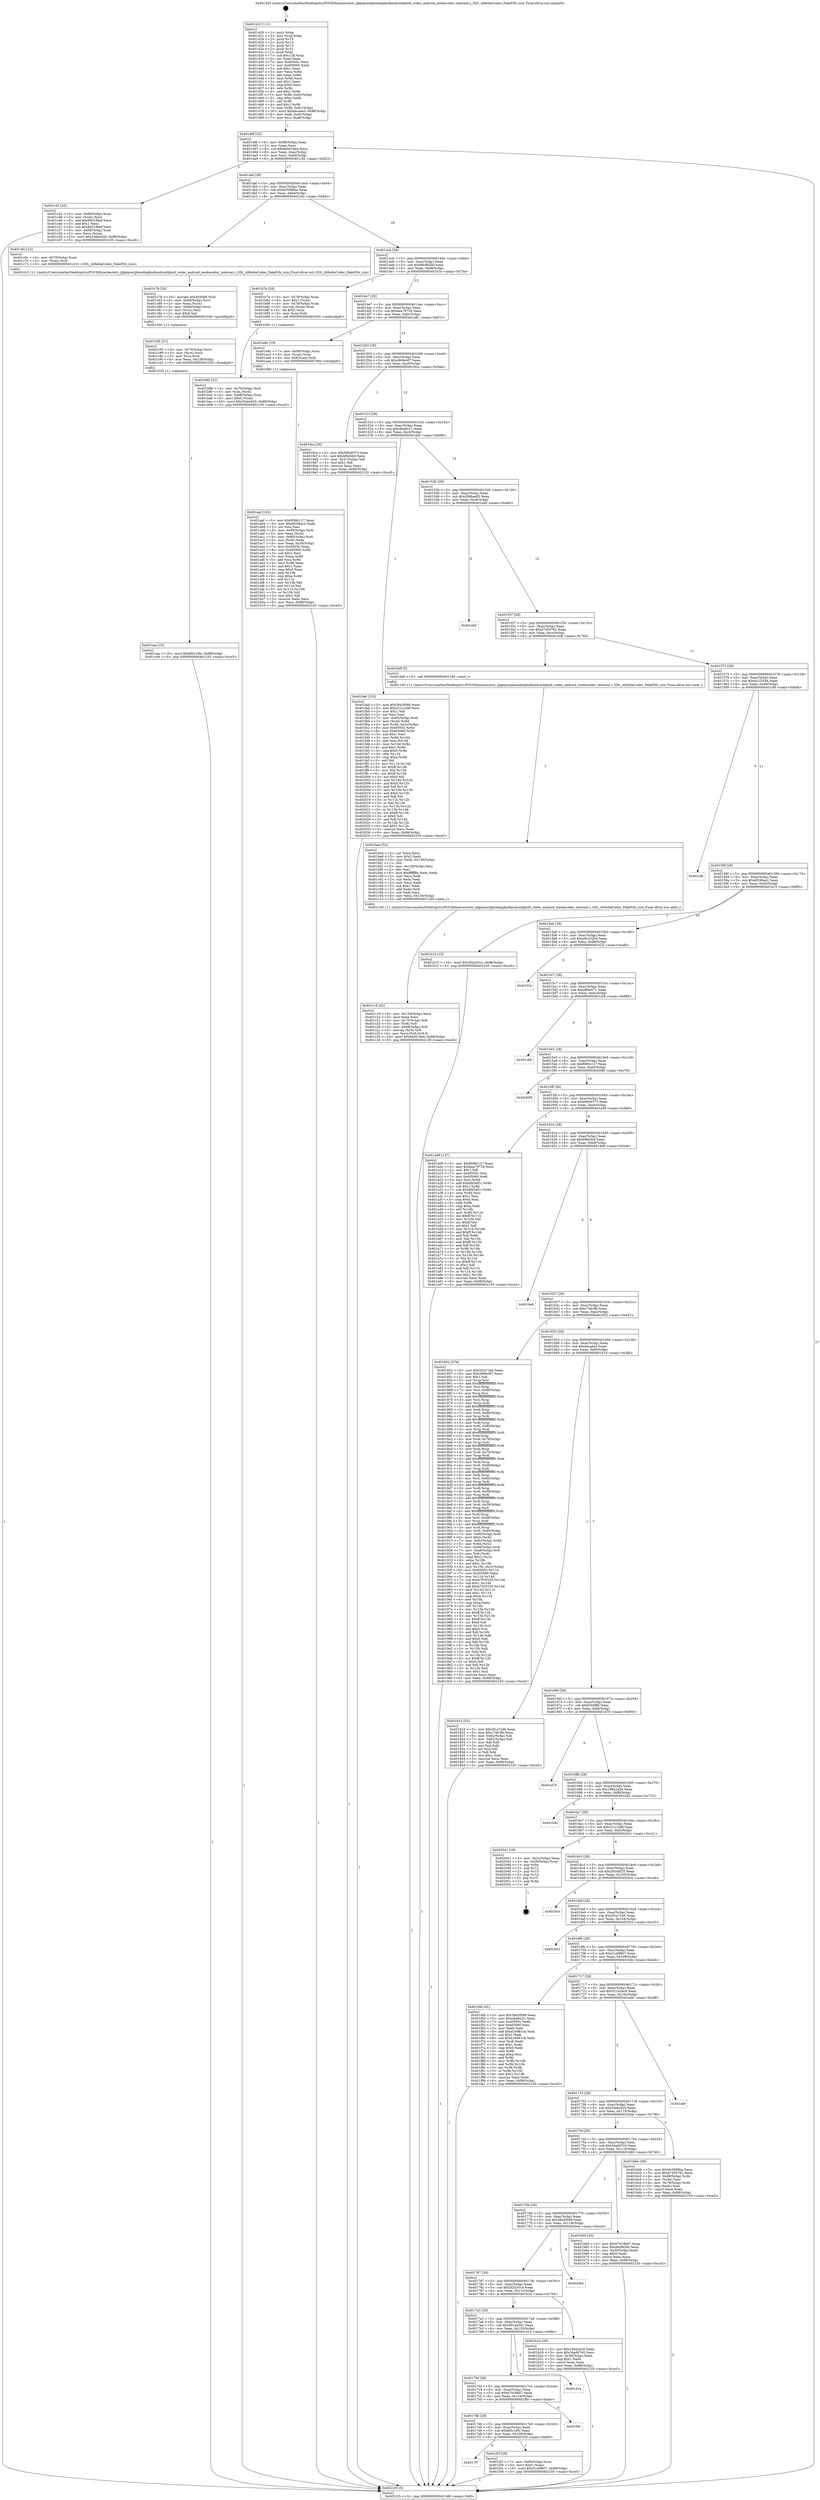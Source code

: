 digraph "0x401420" {
  label = "0x401420 (/mnt/c/Users/mathe/Desktop/tcc/POCII/binaries/extr_ijkplayerijkmediaijksdlandroidijksdl_codec_android_mediacodec_internal.c_SDL_AMediaCodec_FakeFifo_size_Final-ollvm.out::main(0))"
  labelloc = "t"
  node[shape=record]

  Entry [label="",width=0.3,height=0.3,shape=circle,fillcolor=black,style=filled]
  "0x40148f" [label="{
     0x40148f [32]\l
     | [instrs]\l
     &nbsp;&nbsp;0x40148f \<+6\>: mov -0x98(%rbp),%eax\l
     &nbsp;&nbsp;0x401495 \<+2\>: mov %eax,%ecx\l
     &nbsp;&nbsp;0x401497 \<+6\>: sub $0x9a9516e4,%ecx\l
     &nbsp;&nbsp;0x40149d \<+6\>: mov %eax,-0xac(%rbp)\l
     &nbsp;&nbsp;0x4014a3 \<+6\>: mov %ecx,-0xb0(%rbp)\l
     &nbsp;&nbsp;0x4014a9 \<+6\>: je 0000000000401c42 \<main+0x822\>\l
  }"]
  "0x401c42" [label="{
     0x401c42 [42]\l
     | [instrs]\l
     &nbsp;&nbsp;0x401c42 \<+4\>: mov -0x68(%rbp),%rax\l
     &nbsp;&nbsp;0x401c46 \<+2\>: mov (%rax),%ecx\l
     &nbsp;&nbsp;0x401c48 \<+6\>: add $0x8d3186ef,%ecx\l
     &nbsp;&nbsp;0x401c4e \<+3\>: add $0x1,%ecx\l
     &nbsp;&nbsp;0x401c51 \<+6\>: sub $0x8d3186ef,%ecx\l
     &nbsp;&nbsp;0x401c57 \<+4\>: mov -0x68(%rbp),%rax\l
     &nbsp;&nbsp;0x401c5b \<+2\>: mov %ecx,(%rax)\l
     &nbsp;&nbsp;0x401c5d \<+10\>: movl $0x33ebc620,-0x98(%rbp)\l
     &nbsp;&nbsp;0x401c67 \<+5\>: jmp 0000000000402105 \<main+0xce5\>\l
  }"]
  "0x4014af" [label="{
     0x4014af [28]\l
     | [instrs]\l
     &nbsp;&nbsp;0x4014af \<+5\>: jmp 00000000004014b4 \<main+0x94\>\l
     &nbsp;&nbsp;0x4014b4 \<+6\>: mov -0xac(%rbp),%eax\l
     &nbsp;&nbsp;0x4014ba \<+5\>: sub $0x9c5088ba,%eax\l
     &nbsp;&nbsp;0x4014bf \<+6\>: mov %eax,-0xb4(%rbp)\l
     &nbsp;&nbsp;0x4014c5 \<+6\>: je 0000000000401c6c \<main+0x84c\>\l
  }"]
  Exit [label="",width=0.3,height=0.3,shape=circle,fillcolor=black,style=filled,peripheries=2]
  "0x401c6c" [label="{
     0x401c6c [12]\l
     | [instrs]\l
     &nbsp;&nbsp;0x401c6c \<+4\>: mov -0x70(%rbp),%rax\l
     &nbsp;&nbsp;0x401c70 \<+3\>: mov (%rax),%rdi\l
     &nbsp;&nbsp;0x401c73 \<+5\>: call 0000000000401410 \<SDL_AMediaCodec_FakeFifo_size\>\l
     | [calls]\l
     &nbsp;&nbsp;0x401410 \{1\} (/mnt/c/Users/mathe/Desktop/tcc/POCII/binaries/extr_ijkplayerijkmediaijksdlandroidijksdl_codec_android_mediacodec_internal.c_SDL_AMediaCodec_FakeFifo_size_Final-ollvm.out::SDL_AMediaCodec_FakeFifo_size)\l
  }"]
  "0x4014cb" [label="{
     0x4014cb [28]\l
     | [instrs]\l
     &nbsp;&nbsp;0x4014cb \<+5\>: jmp 00000000004014d0 \<main+0xb0\>\l
     &nbsp;&nbsp;0x4014d0 \<+6\>: mov -0xac(%rbp),%eax\l
     &nbsp;&nbsp;0x4014d6 \<+5\>: sub $0x9dcf82b0,%eax\l
     &nbsp;&nbsp;0x4014db \<+6\>: mov %eax,-0xb8(%rbp)\l
     &nbsp;&nbsp;0x4014e1 \<+6\>: je 0000000000401b7e \<main+0x75e\>\l
  }"]
  "0x4017f7" [label="{
     0x4017f7\l
  }", style=dashed]
  "0x401b7e" [label="{
     0x401b7e [29]\l
     | [instrs]\l
     &nbsp;&nbsp;0x401b7e \<+4\>: mov -0x78(%rbp),%rax\l
     &nbsp;&nbsp;0x401b82 \<+6\>: movl $0x1,(%rax)\l
     &nbsp;&nbsp;0x401b88 \<+4\>: mov -0x78(%rbp),%rax\l
     &nbsp;&nbsp;0x401b8c \<+3\>: movslq (%rax),%rax\l
     &nbsp;&nbsp;0x401b8f \<+4\>: shl $0x2,%rax\l
     &nbsp;&nbsp;0x401b93 \<+3\>: mov %rax,%rdi\l
     &nbsp;&nbsp;0x401b96 \<+5\>: call 0000000000401050 \<malloc@plt\>\l
     | [calls]\l
     &nbsp;&nbsp;0x401050 \{1\} (unknown)\l
  }"]
  "0x4014e7" [label="{
     0x4014e7 [28]\l
     | [instrs]\l
     &nbsp;&nbsp;0x4014e7 \<+5\>: jmp 00000000004014ec \<main+0xcc\>\l
     &nbsp;&nbsp;0x4014ec \<+6\>: mov -0xac(%rbp),%eax\l
     &nbsp;&nbsp;0x4014f2 \<+5\>: sub $0xbea79734,%eax\l
     &nbsp;&nbsp;0x4014f7 \<+6\>: mov %eax,-0xbc(%rbp)\l
     &nbsp;&nbsp;0x4014fd \<+6\>: je 0000000000401a9c \<main+0x67c\>\l
  }"]
  "0x401f2f" [label="{
     0x401f2f [28]\l
     | [instrs]\l
     &nbsp;&nbsp;0x401f2f \<+7\>: mov -0x90(%rbp),%rax\l
     &nbsp;&nbsp;0x401f36 \<+6\>: movl $0x0,(%rax)\l
     &nbsp;&nbsp;0x401f3c \<+10\>: movl $0x31a0f607,-0x98(%rbp)\l
     &nbsp;&nbsp;0x401f46 \<+5\>: jmp 0000000000402105 \<main+0xce5\>\l
  }"]
  "0x401a9c" [label="{
     0x401a9c [19]\l
     | [instrs]\l
     &nbsp;&nbsp;0x401a9c \<+7\>: mov -0x88(%rbp),%rax\l
     &nbsp;&nbsp;0x401aa3 \<+3\>: mov (%rax),%rax\l
     &nbsp;&nbsp;0x401aa6 \<+4\>: mov 0x8(%rax),%rdi\l
     &nbsp;&nbsp;0x401aaa \<+5\>: call 0000000000401060 \<atoi@plt\>\l
     | [calls]\l
     &nbsp;&nbsp;0x401060 \{1\} (unknown)\l
  }"]
  "0x401503" [label="{
     0x401503 [28]\l
     | [instrs]\l
     &nbsp;&nbsp;0x401503 \<+5\>: jmp 0000000000401508 \<main+0xe8\>\l
     &nbsp;&nbsp;0x401508 \<+6\>: mov -0xac(%rbp),%eax\l
     &nbsp;&nbsp;0x40150e \<+5\>: sub $0xc806e4f7,%eax\l
     &nbsp;&nbsp;0x401513 \<+6\>: mov %eax,-0xc0(%rbp)\l
     &nbsp;&nbsp;0x401519 \<+6\>: je 00000000004019ca \<main+0x5aa\>\l
  }"]
  "0x4017db" [label="{
     0x4017db [28]\l
     | [instrs]\l
     &nbsp;&nbsp;0x4017db \<+5\>: jmp 00000000004017e0 \<main+0x3c0\>\l
     &nbsp;&nbsp;0x4017e0 \<+6\>: mov -0xac(%rbp),%eax\l
     &nbsp;&nbsp;0x4017e6 \<+5\>: sub $0x6f3c1f6c,%eax\l
     &nbsp;&nbsp;0x4017eb \<+6\>: mov %eax,-0x128(%rbp)\l
     &nbsp;&nbsp;0x4017f1 \<+6\>: je 0000000000401f2f \<main+0xb0f\>\l
  }"]
  "0x4019ca" [label="{
     0x4019ca [30]\l
     | [instrs]\l
     &nbsp;&nbsp;0x4019ca \<+5\>: mov $0xf46b9373,%eax\l
     &nbsp;&nbsp;0x4019cf \<+5\>: mov $0x6f6d3b9,%ecx\l
     &nbsp;&nbsp;0x4019d4 \<+3\>: mov -0x31(%rbp),%dl\l
     &nbsp;&nbsp;0x4019d7 \<+3\>: test $0x1,%dl\l
     &nbsp;&nbsp;0x4019da \<+3\>: cmovne %ecx,%eax\l
     &nbsp;&nbsp;0x4019dd \<+6\>: mov %eax,-0x98(%rbp)\l
     &nbsp;&nbsp;0x4019e3 \<+5\>: jmp 0000000000402105 \<main+0xce5\>\l
  }"]
  "0x40151f" [label="{
     0x40151f [28]\l
     | [instrs]\l
     &nbsp;&nbsp;0x40151f \<+5\>: jmp 0000000000401524 \<main+0x104\>\l
     &nbsp;&nbsp;0x401524 \<+6\>: mov -0xac(%rbp),%eax\l
     &nbsp;&nbsp;0x40152a \<+5\>: sub $0xc8abfc21,%eax\l
     &nbsp;&nbsp;0x40152f \<+6\>: mov %eax,-0xc4(%rbp)\l
     &nbsp;&nbsp;0x401535 \<+6\>: je 0000000000401fa6 \<main+0xb86\>\l
  }"]
  "0x401f0c" [label="{
     0x401f0c\l
  }", style=dashed]
  "0x401fa6" [label="{
     0x401fa6 [155]\l
     | [instrs]\l
     &nbsp;&nbsp;0x401fa6 \<+5\>: mov $0x38a30f48,%eax\l
     &nbsp;&nbsp;0x401fab \<+5\>: mov $0x221c1b8f,%ecx\l
     &nbsp;&nbsp;0x401fb0 \<+2\>: mov $0x1,%dl\l
     &nbsp;&nbsp;0x401fb2 \<+2\>: xor %esi,%esi\l
     &nbsp;&nbsp;0x401fb4 \<+7\>: mov -0x90(%rbp),%rdi\l
     &nbsp;&nbsp;0x401fbb \<+3\>: mov (%rdi),%r8d\l
     &nbsp;&nbsp;0x401fbe \<+4\>: mov %r8d,-0x2c(%rbp)\l
     &nbsp;&nbsp;0x401fc2 \<+8\>: mov 0x40505c,%r8d\l
     &nbsp;&nbsp;0x401fca \<+8\>: mov 0x405060,%r9d\l
     &nbsp;&nbsp;0x401fd2 \<+3\>: sub $0x1,%esi\l
     &nbsp;&nbsp;0x401fd5 \<+3\>: mov %r8d,%r10d\l
     &nbsp;&nbsp;0x401fd8 \<+3\>: add %esi,%r10d\l
     &nbsp;&nbsp;0x401fdb \<+4\>: imul %r10d,%r8d\l
     &nbsp;&nbsp;0x401fdf \<+4\>: and $0x1,%r8d\l
     &nbsp;&nbsp;0x401fe3 \<+4\>: cmp $0x0,%r8d\l
     &nbsp;&nbsp;0x401fe7 \<+4\>: sete %r11b\l
     &nbsp;&nbsp;0x401feb \<+4\>: cmp $0xa,%r9d\l
     &nbsp;&nbsp;0x401fef \<+3\>: setl %bl\l
     &nbsp;&nbsp;0x401ff2 \<+3\>: mov %r11b,%r14b\l
     &nbsp;&nbsp;0x401ff5 \<+4\>: xor $0xff,%r14b\l
     &nbsp;&nbsp;0x401ff9 \<+3\>: mov %bl,%r15b\l
     &nbsp;&nbsp;0x401ffc \<+4\>: xor $0xff,%r15b\l
     &nbsp;&nbsp;0x402000 \<+3\>: xor $0x0,%dl\l
     &nbsp;&nbsp;0x402003 \<+3\>: mov %r14b,%r12b\l
     &nbsp;&nbsp;0x402006 \<+4\>: and $0x0,%r12b\l
     &nbsp;&nbsp;0x40200a \<+3\>: and %dl,%r11b\l
     &nbsp;&nbsp;0x40200d \<+3\>: mov %r15b,%r13b\l
     &nbsp;&nbsp;0x402010 \<+4\>: and $0x0,%r13b\l
     &nbsp;&nbsp;0x402014 \<+2\>: and %dl,%bl\l
     &nbsp;&nbsp;0x402016 \<+3\>: or %r11b,%r12b\l
     &nbsp;&nbsp;0x402019 \<+3\>: or %bl,%r13b\l
     &nbsp;&nbsp;0x40201c \<+3\>: xor %r13b,%r12b\l
     &nbsp;&nbsp;0x40201f \<+3\>: or %r15b,%r14b\l
     &nbsp;&nbsp;0x402022 \<+4\>: xor $0xff,%r14b\l
     &nbsp;&nbsp;0x402026 \<+3\>: or $0x0,%dl\l
     &nbsp;&nbsp;0x402029 \<+3\>: and %dl,%r14b\l
     &nbsp;&nbsp;0x40202c \<+3\>: or %r14b,%r12b\l
     &nbsp;&nbsp;0x40202f \<+4\>: test $0x1,%r12b\l
     &nbsp;&nbsp;0x402033 \<+3\>: cmovne %ecx,%eax\l
     &nbsp;&nbsp;0x402036 \<+6\>: mov %eax,-0x98(%rbp)\l
     &nbsp;&nbsp;0x40203c \<+5\>: jmp 0000000000402105 \<main+0xce5\>\l
  }"]
  "0x40153b" [label="{
     0x40153b [28]\l
     | [instrs]\l
     &nbsp;&nbsp;0x40153b \<+5\>: jmp 0000000000401540 \<main+0x120\>\l
     &nbsp;&nbsp;0x401540 \<+6\>: mov -0xac(%rbp),%eax\l
     &nbsp;&nbsp;0x401546 \<+5\>: sub $0xd566ae05,%eax\l
     &nbsp;&nbsp;0x40154b \<+6\>: mov %eax,-0xc8(%rbp)\l
     &nbsp;&nbsp;0x401551 \<+6\>: je 0000000000401eb0 \<main+0xa90\>\l
  }"]
  "0x4017bf" [label="{
     0x4017bf [28]\l
     | [instrs]\l
     &nbsp;&nbsp;0x4017bf \<+5\>: jmp 00000000004017c4 \<main+0x3a4\>\l
     &nbsp;&nbsp;0x4017c4 \<+6\>: mov -0xac(%rbp),%eax\l
     &nbsp;&nbsp;0x4017ca \<+5\>: sub $0x67919b07,%eax\l
     &nbsp;&nbsp;0x4017cf \<+6\>: mov %eax,-0x124(%rbp)\l
     &nbsp;&nbsp;0x4017d5 \<+6\>: je 0000000000401f0c \<main+0xaec\>\l
  }"]
  "0x401eb0" [label="{
     0x401eb0\l
  }", style=dashed]
  "0x401557" [label="{
     0x401557 [28]\l
     | [instrs]\l
     &nbsp;&nbsp;0x401557 \<+5\>: jmp 000000000040155c \<main+0x13c\>\l
     &nbsp;&nbsp;0x40155c \<+6\>: mov -0xac(%rbp),%eax\l
     &nbsp;&nbsp;0x401562 \<+5\>: sub $0xd7450782,%eax\l
     &nbsp;&nbsp;0x401567 \<+6\>: mov %eax,-0xcc(%rbp)\l
     &nbsp;&nbsp;0x40156d \<+6\>: je 0000000000401bdf \<main+0x7bf\>\l
  }"]
  "0x401d1a" [label="{
     0x401d1a\l
  }", style=dashed]
  "0x401bdf" [label="{
     0x401bdf [5]\l
     | [instrs]\l
     &nbsp;&nbsp;0x401bdf \<+5\>: call 0000000000401160 \<next_i\>\l
     | [calls]\l
     &nbsp;&nbsp;0x401160 \{1\} (/mnt/c/Users/mathe/Desktop/tcc/POCII/binaries/extr_ijkplayerijkmediaijksdlandroidijksdl_codec_android_mediacodec_internal.c_SDL_AMediaCodec_FakeFifo_size_Final-ollvm.out::next_i)\l
  }"]
  "0x401573" [label="{
     0x401573 [28]\l
     | [instrs]\l
     &nbsp;&nbsp;0x401573 \<+5\>: jmp 0000000000401578 \<main+0x158\>\l
     &nbsp;&nbsp;0x401578 \<+6\>: mov -0xac(%rbp),%eax\l
     &nbsp;&nbsp;0x40157e \<+5\>: sub $0xdc1f3244,%eax\l
     &nbsp;&nbsp;0x401583 \<+6\>: mov %eax,-0xd0(%rbp)\l
     &nbsp;&nbsp;0x401589 \<+6\>: je 0000000000401cf6 \<main+0x8d6\>\l
  }"]
  "0x401caa" [label="{
     0x401caa [15]\l
     | [instrs]\l
     &nbsp;&nbsp;0x401caa \<+10\>: movl $0x6f3c1f6c,-0x98(%rbp)\l
     &nbsp;&nbsp;0x401cb4 \<+5\>: jmp 0000000000402105 \<main+0xce5\>\l
  }"]
  "0x401cf6" [label="{
     0x401cf6\l
  }", style=dashed]
  "0x40158f" [label="{
     0x40158f [28]\l
     | [instrs]\l
     &nbsp;&nbsp;0x40158f \<+5\>: jmp 0000000000401594 \<main+0x174\>\l
     &nbsp;&nbsp;0x401594 \<+6\>: mov -0xac(%rbp),%eax\l
     &nbsp;&nbsp;0x40159a \<+5\>: sub $0xdf168ac2,%eax\l
     &nbsp;&nbsp;0x40159f \<+6\>: mov %eax,-0xd4(%rbp)\l
     &nbsp;&nbsp;0x4015a5 \<+6\>: je 0000000000401b15 \<main+0x6f5\>\l
  }"]
  "0x401c95" [label="{
     0x401c95 [21]\l
     | [instrs]\l
     &nbsp;&nbsp;0x401c95 \<+4\>: mov -0x70(%rbp),%rcx\l
     &nbsp;&nbsp;0x401c99 \<+3\>: mov (%rcx),%rcx\l
     &nbsp;&nbsp;0x401c9c \<+3\>: mov %rcx,%rdi\l
     &nbsp;&nbsp;0x401c9f \<+6\>: mov %eax,-0x138(%rbp)\l
     &nbsp;&nbsp;0x401ca5 \<+5\>: call 0000000000401030 \<free@plt\>\l
     | [calls]\l
     &nbsp;&nbsp;0x401030 \{1\} (unknown)\l
  }"]
  "0x401b15" [label="{
     0x401b15 [15]\l
     | [instrs]\l
     &nbsp;&nbsp;0x401b15 \<+10\>: movl $0x3f2b201e,-0x98(%rbp)\l
     &nbsp;&nbsp;0x401b1f \<+5\>: jmp 0000000000402105 \<main+0xce5\>\l
  }"]
  "0x4015ab" [label="{
     0x4015ab [28]\l
     | [instrs]\l
     &nbsp;&nbsp;0x4015ab \<+5\>: jmp 00000000004015b0 \<main+0x190\>\l
     &nbsp;&nbsp;0x4015b0 \<+6\>: mov -0xac(%rbp),%eax\l
     &nbsp;&nbsp;0x4015b6 \<+5\>: sub $0xe9c322b4,%eax\l
     &nbsp;&nbsp;0x4015bb \<+6\>: mov %eax,-0xd8(%rbp)\l
     &nbsp;&nbsp;0x4015c1 \<+6\>: je 0000000000401f1b \<main+0xafb\>\l
  }"]
  "0x401c78" [label="{
     0x401c78 [29]\l
     | [instrs]\l
     &nbsp;&nbsp;0x401c78 \<+10\>: movabs $0x4030d6,%rdi\l
     &nbsp;&nbsp;0x401c82 \<+4\>: mov -0x60(%rbp),%rcx\l
     &nbsp;&nbsp;0x401c86 \<+2\>: mov %eax,(%rcx)\l
     &nbsp;&nbsp;0x401c88 \<+4\>: mov -0x60(%rbp),%rcx\l
     &nbsp;&nbsp;0x401c8c \<+2\>: mov (%rcx),%esi\l
     &nbsp;&nbsp;0x401c8e \<+2\>: mov $0x0,%al\l
     &nbsp;&nbsp;0x401c90 \<+5\>: call 0000000000401040 \<printf@plt\>\l
     | [calls]\l
     &nbsp;&nbsp;0x401040 \{1\} (unknown)\l
  }"]
  "0x401f1b" [label="{
     0x401f1b\l
  }", style=dashed]
  "0x4015c7" [label="{
     0x4015c7 [28]\l
     | [instrs]\l
     &nbsp;&nbsp;0x4015c7 \<+5\>: jmp 00000000004015cc \<main+0x1ac\>\l
     &nbsp;&nbsp;0x4015cc \<+6\>: mov -0xac(%rbp),%eax\l
     &nbsp;&nbsp;0x4015d2 \<+5\>: sub $0xefbfe471,%eax\l
     &nbsp;&nbsp;0x4015d7 \<+6\>: mov %eax,-0xdc(%rbp)\l
     &nbsp;&nbsp;0x4015dd \<+6\>: je 0000000000401cb9 \<main+0x899\>\l
  }"]
  "0x401c18" [label="{
     0x401c18 [42]\l
     | [instrs]\l
     &nbsp;&nbsp;0x401c18 \<+6\>: mov -0x134(%rbp),%ecx\l
     &nbsp;&nbsp;0x401c1e \<+3\>: imul %eax,%ecx\l
     &nbsp;&nbsp;0x401c21 \<+4\>: mov -0x70(%rbp),%r8\l
     &nbsp;&nbsp;0x401c25 \<+3\>: mov (%r8),%r8\l
     &nbsp;&nbsp;0x401c28 \<+4\>: mov -0x68(%rbp),%r9\l
     &nbsp;&nbsp;0x401c2c \<+3\>: movslq (%r9),%r9\l
     &nbsp;&nbsp;0x401c2f \<+4\>: mov %ecx,(%r8,%r9,4)\l
     &nbsp;&nbsp;0x401c33 \<+10\>: movl $0x9a9516e4,-0x98(%rbp)\l
     &nbsp;&nbsp;0x401c3d \<+5\>: jmp 0000000000402105 \<main+0xce5\>\l
  }"]
  "0x401cb9" [label="{
     0x401cb9\l
  }", style=dashed]
  "0x4015e3" [label="{
     0x4015e3 [28]\l
     | [instrs]\l
     &nbsp;&nbsp;0x4015e3 \<+5\>: jmp 00000000004015e8 \<main+0x1c8\>\l
     &nbsp;&nbsp;0x4015e8 \<+6\>: mov -0xac(%rbp),%eax\l
     &nbsp;&nbsp;0x4015ee \<+5\>: sub $0xf099c127,%eax\l
     &nbsp;&nbsp;0x4015f3 \<+6\>: mov %eax,-0xe0(%rbp)\l
     &nbsp;&nbsp;0x4015f9 \<+6\>: je 0000000000402098 \<main+0xc78\>\l
  }"]
  "0x401be4" [label="{
     0x401be4 [52]\l
     | [instrs]\l
     &nbsp;&nbsp;0x401be4 \<+2\>: xor %ecx,%ecx\l
     &nbsp;&nbsp;0x401be6 \<+5\>: mov $0x2,%edx\l
     &nbsp;&nbsp;0x401beb \<+6\>: mov %edx,-0x130(%rbp)\l
     &nbsp;&nbsp;0x401bf1 \<+1\>: cltd\l
     &nbsp;&nbsp;0x401bf2 \<+6\>: mov -0x130(%rbp),%esi\l
     &nbsp;&nbsp;0x401bf8 \<+2\>: idiv %esi\l
     &nbsp;&nbsp;0x401bfa \<+6\>: imul $0xfffffffe,%edx,%edx\l
     &nbsp;&nbsp;0x401c00 \<+2\>: mov %ecx,%edi\l
     &nbsp;&nbsp;0x401c02 \<+2\>: sub %edx,%edi\l
     &nbsp;&nbsp;0x401c04 \<+2\>: mov %ecx,%edx\l
     &nbsp;&nbsp;0x401c06 \<+3\>: sub $0x1,%edx\l
     &nbsp;&nbsp;0x401c09 \<+2\>: add %edx,%edi\l
     &nbsp;&nbsp;0x401c0b \<+2\>: sub %edi,%ecx\l
     &nbsp;&nbsp;0x401c0d \<+6\>: mov %ecx,-0x134(%rbp)\l
     &nbsp;&nbsp;0x401c13 \<+5\>: call 0000000000401160 \<next_i\>\l
     | [calls]\l
     &nbsp;&nbsp;0x401160 \{1\} (/mnt/c/Users/mathe/Desktop/tcc/POCII/binaries/extr_ijkplayerijkmediaijksdlandroidijksdl_codec_android_mediacodec_internal.c_SDL_AMediaCodec_FakeFifo_size_Final-ollvm.out::next_i)\l
  }"]
  "0x402098" [label="{
     0x402098\l
  }", style=dashed]
  "0x4015ff" [label="{
     0x4015ff [28]\l
     | [instrs]\l
     &nbsp;&nbsp;0x4015ff \<+5\>: jmp 0000000000401604 \<main+0x1e4\>\l
     &nbsp;&nbsp;0x401604 \<+6\>: mov -0xac(%rbp),%eax\l
     &nbsp;&nbsp;0x40160a \<+5\>: sub $0xf46b9373,%eax\l
     &nbsp;&nbsp;0x40160f \<+6\>: mov %eax,-0xe4(%rbp)\l
     &nbsp;&nbsp;0x401615 \<+6\>: je 0000000000401a09 \<main+0x5e9\>\l
  }"]
  "0x401b9b" [label="{
     0x401b9b [32]\l
     | [instrs]\l
     &nbsp;&nbsp;0x401b9b \<+4\>: mov -0x70(%rbp),%rdi\l
     &nbsp;&nbsp;0x401b9f \<+3\>: mov %rax,(%rdi)\l
     &nbsp;&nbsp;0x401ba2 \<+4\>: mov -0x68(%rbp),%rax\l
     &nbsp;&nbsp;0x401ba6 \<+6\>: movl $0x0,(%rax)\l
     &nbsp;&nbsp;0x401bac \<+10\>: movl $0x33ebc620,-0x98(%rbp)\l
     &nbsp;&nbsp;0x401bb6 \<+5\>: jmp 0000000000402105 \<main+0xce5\>\l
  }"]
  "0x401a09" [label="{
     0x401a09 [147]\l
     | [instrs]\l
     &nbsp;&nbsp;0x401a09 \<+5\>: mov $0xf099c127,%eax\l
     &nbsp;&nbsp;0x401a0e \<+5\>: mov $0xbea79734,%ecx\l
     &nbsp;&nbsp;0x401a13 \<+2\>: mov $0x1,%dl\l
     &nbsp;&nbsp;0x401a15 \<+7\>: mov 0x40505c,%esi\l
     &nbsp;&nbsp;0x401a1c \<+7\>: mov 0x405060,%edi\l
     &nbsp;&nbsp;0x401a23 \<+3\>: mov %esi,%r8d\l
     &nbsp;&nbsp;0x401a26 \<+7\>: add $0x6fd3af1c,%r8d\l
     &nbsp;&nbsp;0x401a2d \<+4\>: sub $0x1,%r8d\l
     &nbsp;&nbsp;0x401a31 \<+7\>: sub $0x6fd3af1c,%r8d\l
     &nbsp;&nbsp;0x401a38 \<+4\>: imul %r8d,%esi\l
     &nbsp;&nbsp;0x401a3c \<+3\>: and $0x1,%esi\l
     &nbsp;&nbsp;0x401a3f \<+3\>: cmp $0x0,%esi\l
     &nbsp;&nbsp;0x401a42 \<+4\>: sete %r9b\l
     &nbsp;&nbsp;0x401a46 \<+3\>: cmp $0xa,%edi\l
     &nbsp;&nbsp;0x401a49 \<+4\>: setl %r10b\l
     &nbsp;&nbsp;0x401a4d \<+3\>: mov %r9b,%r11b\l
     &nbsp;&nbsp;0x401a50 \<+4\>: xor $0xff,%r11b\l
     &nbsp;&nbsp;0x401a54 \<+3\>: mov %r10b,%bl\l
     &nbsp;&nbsp;0x401a57 \<+3\>: xor $0xff,%bl\l
     &nbsp;&nbsp;0x401a5a \<+3\>: xor $0x1,%dl\l
     &nbsp;&nbsp;0x401a5d \<+3\>: mov %r11b,%r14b\l
     &nbsp;&nbsp;0x401a60 \<+4\>: and $0xff,%r14b\l
     &nbsp;&nbsp;0x401a64 \<+3\>: and %dl,%r9b\l
     &nbsp;&nbsp;0x401a67 \<+3\>: mov %bl,%r15b\l
     &nbsp;&nbsp;0x401a6a \<+4\>: and $0xff,%r15b\l
     &nbsp;&nbsp;0x401a6e \<+3\>: and %dl,%r10b\l
     &nbsp;&nbsp;0x401a71 \<+3\>: or %r9b,%r14b\l
     &nbsp;&nbsp;0x401a74 \<+3\>: or %r10b,%r15b\l
     &nbsp;&nbsp;0x401a77 \<+3\>: xor %r15b,%r14b\l
     &nbsp;&nbsp;0x401a7a \<+3\>: or %bl,%r11b\l
     &nbsp;&nbsp;0x401a7d \<+4\>: xor $0xff,%r11b\l
     &nbsp;&nbsp;0x401a81 \<+3\>: or $0x1,%dl\l
     &nbsp;&nbsp;0x401a84 \<+3\>: and %dl,%r11b\l
     &nbsp;&nbsp;0x401a87 \<+3\>: or %r11b,%r14b\l
     &nbsp;&nbsp;0x401a8a \<+4\>: test $0x1,%r14b\l
     &nbsp;&nbsp;0x401a8e \<+3\>: cmovne %ecx,%eax\l
     &nbsp;&nbsp;0x401a91 \<+6\>: mov %eax,-0x98(%rbp)\l
     &nbsp;&nbsp;0x401a97 \<+5\>: jmp 0000000000402105 \<main+0xce5\>\l
  }"]
  "0x40161b" [label="{
     0x40161b [28]\l
     | [instrs]\l
     &nbsp;&nbsp;0x40161b \<+5\>: jmp 0000000000401620 \<main+0x200\>\l
     &nbsp;&nbsp;0x401620 \<+6\>: mov -0xac(%rbp),%eax\l
     &nbsp;&nbsp;0x401626 \<+5\>: sub $0x6f6d3b9,%eax\l
     &nbsp;&nbsp;0x40162b \<+6\>: mov %eax,-0xe8(%rbp)\l
     &nbsp;&nbsp;0x401631 \<+6\>: je 00000000004019e8 \<main+0x5c8\>\l
  }"]
  "0x4017a3" [label="{
     0x4017a3 [28]\l
     | [instrs]\l
     &nbsp;&nbsp;0x4017a3 \<+5\>: jmp 00000000004017a8 \<main+0x388\>\l
     &nbsp;&nbsp;0x4017a8 \<+6\>: mov -0xac(%rbp),%eax\l
     &nbsp;&nbsp;0x4017ae \<+5\>: sub $0x401da341,%eax\l
     &nbsp;&nbsp;0x4017b3 \<+6\>: mov %eax,-0x120(%rbp)\l
     &nbsp;&nbsp;0x4017b9 \<+6\>: je 0000000000401d1a \<main+0x8fa\>\l
  }"]
  "0x4019e8" [label="{
     0x4019e8\l
  }", style=dashed]
  "0x401637" [label="{
     0x401637 [28]\l
     | [instrs]\l
     &nbsp;&nbsp;0x401637 \<+5\>: jmp 000000000040163c \<main+0x21c\>\l
     &nbsp;&nbsp;0x40163c \<+6\>: mov -0xac(%rbp),%eax\l
     &nbsp;&nbsp;0x401642 \<+5\>: sub $0xc74b3fb,%eax\l
     &nbsp;&nbsp;0x401647 \<+6\>: mov %eax,-0xec(%rbp)\l
     &nbsp;&nbsp;0x40164d \<+6\>: je 0000000000401852 \<main+0x432\>\l
  }"]
  "0x401b24" [label="{
     0x401b24 [30]\l
     | [instrs]\l
     &nbsp;&nbsp;0x401b24 \<+5\>: mov $0x186a2a29,%eax\l
     &nbsp;&nbsp;0x401b29 \<+5\>: mov $0x34ad07e5,%ecx\l
     &nbsp;&nbsp;0x401b2e \<+3\>: mov -0x30(%rbp),%edx\l
     &nbsp;&nbsp;0x401b31 \<+3\>: cmp $0x1,%edx\l
     &nbsp;&nbsp;0x401b34 \<+3\>: cmovl %ecx,%eax\l
     &nbsp;&nbsp;0x401b37 \<+6\>: mov %eax,-0x98(%rbp)\l
     &nbsp;&nbsp;0x401b3d \<+5\>: jmp 0000000000402105 \<main+0xce5\>\l
  }"]
  "0x401852" [label="{
     0x401852 [376]\l
     | [instrs]\l
     &nbsp;&nbsp;0x401852 \<+5\>: mov $0x2f1a7246,%eax\l
     &nbsp;&nbsp;0x401857 \<+5\>: mov $0xc806e4f7,%ecx\l
     &nbsp;&nbsp;0x40185c \<+2\>: mov $0x1,%dl\l
     &nbsp;&nbsp;0x40185e \<+3\>: mov %rsp,%rsi\l
     &nbsp;&nbsp;0x401861 \<+4\>: add $0xfffffffffffffff0,%rsi\l
     &nbsp;&nbsp;0x401865 \<+3\>: mov %rsi,%rsp\l
     &nbsp;&nbsp;0x401868 \<+7\>: mov %rsi,-0x90(%rbp)\l
     &nbsp;&nbsp;0x40186f \<+3\>: mov %rsp,%rsi\l
     &nbsp;&nbsp;0x401872 \<+4\>: add $0xfffffffffffffff0,%rsi\l
     &nbsp;&nbsp;0x401876 \<+3\>: mov %rsi,%rsp\l
     &nbsp;&nbsp;0x401879 \<+3\>: mov %rsp,%rdi\l
     &nbsp;&nbsp;0x40187c \<+4\>: add $0xfffffffffffffff0,%rdi\l
     &nbsp;&nbsp;0x401880 \<+3\>: mov %rdi,%rsp\l
     &nbsp;&nbsp;0x401883 \<+7\>: mov %rdi,-0x88(%rbp)\l
     &nbsp;&nbsp;0x40188a \<+3\>: mov %rsp,%rdi\l
     &nbsp;&nbsp;0x40188d \<+4\>: add $0xfffffffffffffff0,%rdi\l
     &nbsp;&nbsp;0x401891 \<+3\>: mov %rdi,%rsp\l
     &nbsp;&nbsp;0x401894 \<+4\>: mov %rdi,-0x80(%rbp)\l
     &nbsp;&nbsp;0x401898 \<+3\>: mov %rsp,%rdi\l
     &nbsp;&nbsp;0x40189b \<+4\>: add $0xfffffffffffffff0,%rdi\l
     &nbsp;&nbsp;0x40189f \<+3\>: mov %rdi,%rsp\l
     &nbsp;&nbsp;0x4018a2 \<+4\>: mov %rdi,-0x78(%rbp)\l
     &nbsp;&nbsp;0x4018a6 \<+3\>: mov %rsp,%rdi\l
     &nbsp;&nbsp;0x4018a9 \<+4\>: add $0xfffffffffffffff0,%rdi\l
     &nbsp;&nbsp;0x4018ad \<+3\>: mov %rdi,%rsp\l
     &nbsp;&nbsp;0x4018b0 \<+4\>: mov %rdi,-0x70(%rbp)\l
     &nbsp;&nbsp;0x4018b4 \<+3\>: mov %rsp,%rdi\l
     &nbsp;&nbsp;0x4018b7 \<+4\>: add $0xfffffffffffffff0,%rdi\l
     &nbsp;&nbsp;0x4018bb \<+3\>: mov %rdi,%rsp\l
     &nbsp;&nbsp;0x4018be \<+4\>: mov %rdi,-0x68(%rbp)\l
     &nbsp;&nbsp;0x4018c2 \<+3\>: mov %rsp,%rdi\l
     &nbsp;&nbsp;0x4018c5 \<+4\>: add $0xfffffffffffffff0,%rdi\l
     &nbsp;&nbsp;0x4018c9 \<+3\>: mov %rdi,%rsp\l
     &nbsp;&nbsp;0x4018cc \<+4\>: mov %rdi,-0x60(%rbp)\l
     &nbsp;&nbsp;0x4018d0 \<+3\>: mov %rsp,%rdi\l
     &nbsp;&nbsp;0x4018d3 \<+4\>: add $0xfffffffffffffff0,%rdi\l
     &nbsp;&nbsp;0x4018d7 \<+3\>: mov %rdi,%rsp\l
     &nbsp;&nbsp;0x4018da \<+4\>: mov %rdi,-0x58(%rbp)\l
     &nbsp;&nbsp;0x4018de \<+3\>: mov %rsp,%rdi\l
     &nbsp;&nbsp;0x4018e1 \<+4\>: add $0xfffffffffffffff0,%rdi\l
     &nbsp;&nbsp;0x4018e5 \<+3\>: mov %rdi,%rsp\l
     &nbsp;&nbsp;0x4018e8 \<+4\>: mov %rdi,-0x50(%rbp)\l
     &nbsp;&nbsp;0x4018ec \<+3\>: mov %rsp,%rdi\l
     &nbsp;&nbsp;0x4018ef \<+4\>: add $0xfffffffffffffff0,%rdi\l
     &nbsp;&nbsp;0x4018f3 \<+3\>: mov %rdi,%rsp\l
     &nbsp;&nbsp;0x4018f6 \<+4\>: mov %rdi,-0x48(%rbp)\l
     &nbsp;&nbsp;0x4018fa \<+3\>: mov %rsp,%rdi\l
     &nbsp;&nbsp;0x4018fd \<+4\>: add $0xfffffffffffffff0,%rdi\l
     &nbsp;&nbsp;0x401901 \<+3\>: mov %rdi,%rsp\l
     &nbsp;&nbsp;0x401904 \<+4\>: mov %rdi,-0x40(%rbp)\l
     &nbsp;&nbsp;0x401908 \<+7\>: mov -0x90(%rbp),%rdi\l
     &nbsp;&nbsp;0x40190f \<+6\>: movl $0x0,(%rdi)\l
     &nbsp;&nbsp;0x401915 \<+7\>: mov -0x9c(%rbp),%r8d\l
     &nbsp;&nbsp;0x40191c \<+3\>: mov %r8d,(%rsi)\l
     &nbsp;&nbsp;0x40191f \<+7\>: mov -0x88(%rbp),%rdi\l
     &nbsp;&nbsp;0x401926 \<+7\>: mov -0xa8(%rbp),%r9\l
     &nbsp;&nbsp;0x40192d \<+3\>: mov %r9,(%rdi)\l
     &nbsp;&nbsp;0x401930 \<+3\>: cmpl $0x2,(%rsi)\l
     &nbsp;&nbsp;0x401933 \<+4\>: setne %r10b\l
     &nbsp;&nbsp;0x401937 \<+4\>: and $0x1,%r10b\l
     &nbsp;&nbsp;0x40193b \<+4\>: mov %r10b,-0x31(%rbp)\l
     &nbsp;&nbsp;0x40193f \<+8\>: mov 0x40505c,%r11d\l
     &nbsp;&nbsp;0x401947 \<+7\>: mov 0x405060,%ebx\l
     &nbsp;&nbsp;0x40194e \<+3\>: mov %r11d,%r14d\l
     &nbsp;&nbsp;0x401951 \<+7\>: sub $0xb7020325,%r14d\l
     &nbsp;&nbsp;0x401958 \<+4\>: sub $0x1,%r14d\l
     &nbsp;&nbsp;0x40195c \<+7\>: add $0xb7020325,%r14d\l
     &nbsp;&nbsp;0x401963 \<+4\>: imul %r14d,%r11d\l
     &nbsp;&nbsp;0x401967 \<+4\>: and $0x1,%r11d\l
     &nbsp;&nbsp;0x40196b \<+4\>: cmp $0x0,%r11d\l
     &nbsp;&nbsp;0x40196f \<+4\>: sete %r10b\l
     &nbsp;&nbsp;0x401973 \<+3\>: cmp $0xa,%ebx\l
     &nbsp;&nbsp;0x401976 \<+4\>: setl %r15b\l
     &nbsp;&nbsp;0x40197a \<+3\>: mov %r10b,%r12b\l
     &nbsp;&nbsp;0x40197d \<+4\>: xor $0xff,%r12b\l
     &nbsp;&nbsp;0x401981 \<+3\>: mov %r15b,%r13b\l
     &nbsp;&nbsp;0x401984 \<+4\>: xor $0xff,%r13b\l
     &nbsp;&nbsp;0x401988 \<+3\>: xor $0x0,%dl\l
     &nbsp;&nbsp;0x40198b \<+3\>: mov %r12b,%sil\l
     &nbsp;&nbsp;0x40198e \<+4\>: and $0x0,%sil\l
     &nbsp;&nbsp;0x401992 \<+3\>: and %dl,%r10b\l
     &nbsp;&nbsp;0x401995 \<+3\>: mov %r13b,%dil\l
     &nbsp;&nbsp;0x401998 \<+4\>: and $0x0,%dil\l
     &nbsp;&nbsp;0x40199c \<+3\>: and %dl,%r15b\l
     &nbsp;&nbsp;0x40199f \<+3\>: or %r10b,%sil\l
     &nbsp;&nbsp;0x4019a2 \<+3\>: or %r15b,%dil\l
     &nbsp;&nbsp;0x4019a5 \<+3\>: xor %dil,%sil\l
     &nbsp;&nbsp;0x4019a8 \<+3\>: or %r13b,%r12b\l
     &nbsp;&nbsp;0x4019ab \<+4\>: xor $0xff,%r12b\l
     &nbsp;&nbsp;0x4019af \<+3\>: or $0x0,%dl\l
     &nbsp;&nbsp;0x4019b2 \<+3\>: and %dl,%r12b\l
     &nbsp;&nbsp;0x4019b5 \<+3\>: or %r12b,%sil\l
     &nbsp;&nbsp;0x4019b8 \<+4\>: test $0x1,%sil\l
     &nbsp;&nbsp;0x4019bc \<+3\>: cmovne %ecx,%eax\l
     &nbsp;&nbsp;0x4019bf \<+6\>: mov %eax,-0x98(%rbp)\l
     &nbsp;&nbsp;0x4019c5 \<+5\>: jmp 0000000000402105 \<main+0xce5\>\l
  }"]
  "0x401653" [label="{
     0x401653 [28]\l
     | [instrs]\l
     &nbsp;&nbsp;0x401653 \<+5\>: jmp 0000000000401658 \<main+0x238\>\l
     &nbsp;&nbsp;0x401658 \<+6\>: mov -0xac(%rbp),%eax\l
     &nbsp;&nbsp;0x40165e \<+5\>: sub $0xdecaae3,%eax\l
     &nbsp;&nbsp;0x401663 \<+6\>: mov %eax,-0xf0(%rbp)\l
     &nbsp;&nbsp;0x401669 \<+6\>: je 000000000040181d \<main+0x3fd\>\l
  }"]
  "0x401787" [label="{
     0x401787 [28]\l
     | [instrs]\l
     &nbsp;&nbsp;0x401787 \<+5\>: jmp 000000000040178c \<main+0x36c\>\l
     &nbsp;&nbsp;0x40178c \<+6\>: mov -0xac(%rbp),%eax\l
     &nbsp;&nbsp;0x401792 \<+5\>: sub $0x3f2b201e,%eax\l
     &nbsp;&nbsp;0x401797 \<+6\>: mov %eax,-0x11c(%rbp)\l
     &nbsp;&nbsp;0x40179d \<+6\>: je 0000000000401b24 \<main+0x704\>\l
  }"]
  "0x40181d" [label="{
     0x40181d [53]\l
     | [instrs]\l
     &nbsp;&nbsp;0x40181d \<+5\>: mov $0x2f1a7246,%eax\l
     &nbsp;&nbsp;0x401822 \<+5\>: mov $0xc74b3fb,%ecx\l
     &nbsp;&nbsp;0x401827 \<+6\>: mov -0x92(%rbp),%dl\l
     &nbsp;&nbsp;0x40182d \<+7\>: mov -0x91(%rbp),%sil\l
     &nbsp;&nbsp;0x401834 \<+3\>: mov %dl,%dil\l
     &nbsp;&nbsp;0x401837 \<+3\>: and %sil,%dil\l
     &nbsp;&nbsp;0x40183a \<+3\>: xor %sil,%dl\l
     &nbsp;&nbsp;0x40183d \<+3\>: or %dl,%dil\l
     &nbsp;&nbsp;0x401840 \<+4\>: test $0x1,%dil\l
     &nbsp;&nbsp;0x401844 \<+3\>: cmovne %ecx,%eax\l
     &nbsp;&nbsp;0x401847 \<+6\>: mov %eax,-0x98(%rbp)\l
     &nbsp;&nbsp;0x40184d \<+5\>: jmp 0000000000402105 \<main+0xce5\>\l
  }"]
  "0x40166f" [label="{
     0x40166f [28]\l
     | [instrs]\l
     &nbsp;&nbsp;0x40166f \<+5\>: jmp 0000000000401674 \<main+0x254\>\l
     &nbsp;&nbsp;0x401674 \<+6\>: mov -0xac(%rbp),%eax\l
     &nbsp;&nbsp;0x40167a \<+5\>: sub $0xf240f80,%eax\l
     &nbsp;&nbsp;0x40167f \<+6\>: mov %eax,-0xf4(%rbp)\l
     &nbsp;&nbsp;0x401685 \<+6\>: je 0000000000401d70 \<main+0x950\>\l
  }"]
  "0x402105" [label="{
     0x402105 [5]\l
     | [instrs]\l
     &nbsp;&nbsp;0x402105 \<+5\>: jmp 000000000040148f \<main+0x6f\>\l
  }"]
  "0x401420" [label="{
     0x401420 [111]\l
     | [instrs]\l
     &nbsp;&nbsp;0x401420 \<+1\>: push %rbp\l
     &nbsp;&nbsp;0x401421 \<+3\>: mov %rsp,%rbp\l
     &nbsp;&nbsp;0x401424 \<+2\>: push %r15\l
     &nbsp;&nbsp;0x401426 \<+2\>: push %r14\l
     &nbsp;&nbsp;0x401428 \<+2\>: push %r13\l
     &nbsp;&nbsp;0x40142a \<+2\>: push %r12\l
     &nbsp;&nbsp;0x40142c \<+1\>: push %rbx\l
     &nbsp;&nbsp;0x40142d \<+7\>: sub $0x128,%rsp\l
     &nbsp;&nbsp;0x401434 \<+2\>: xor %eax,%eax\l
     &nbsp;&nbsp;0x401436 \<+7\>: mov 0x40505c,%ecx\l
     &nbsp;&nbsp;0x40143d \<+7\>: mov 0x405060,%edx\l
     &nbsp;&nbsp;0x401444 \<+3\>: sub $0x1,%eax\l
     &nbsp;&nbsp;0x401447 \<+3\>: mov %ecx,%r8d\l
     &nbsp;&nbsp;0x40144a \<+3\>: add %eax,%r8d\l
     &nbsp;&nbsp;0x40144d \<+4\>: imul %r8d,%ecx\l
     &nbsp;&nbsp;0x401451 \<+3\>: and $0x1,%ecx\l
     &nbsp;&nbsp;0x401454 \<+3\>: cmp $0x0,%ecx\l
     &nbsp;&nbsp;0x401457 \<+4\>: sete %r9b\l
     &nbsp;&nbsp;0x40145b \<+4\>: and $0x1,%r9b\l
     &nbsp;&nbsp;0x40145f \<+7\>: mov %r9b,-0x92(%rbp)\l
     &nbsp;&nbsp;0x401466 \<+3\>: cmp $0xa,%edx\l
     &nbsp;&nbsp;0x401469 \<+4\>: setl %r9b\l
     &nbsp;&nbsp;0x40146d \<+4\>: and $0x1,%r9b\l
     &nbsp;&nbsp;0x401471 \<+7\>: mov %r9b,-0x91(%rbp)\l
     &nbsp;&nbsp;0x401478 \<+10\>: movl $0xdecaae3,-0x98(%rbp)\l
     &nbsp;&nbsp;0x401482 \<+6\>: mov %edi,-0x9c(%rbp)\l
     &nbsp;&nbsp;0x401488 \<+7\>: mov %rsi,-0xa8(%rbp)\l
  }"]
  "0x4020ed" [label="{
     0x4020ed\l
  }", style=dashed]
  "0x401aaf" [label="{
     0x401aaf [102]\l
     | [instrs]\l
     &nbsp;&nbsp;0x401aaf \<+5\>: mov $0xf099c127,%ecx\l
     &nbsp;&nbsp;0x401ab4 \<+5\>: mov $0xdf168ac2,%edx\l
     &nbsp;&nbsp;0x401ab9 \<+2\>: xor %esi,%esi\l
     &nbsp;&nbsp;0x401abb \<+4\>: mov -0x80(%rbp),%rdi\l
     &nbsp;&nbsp;0x401abf \<+2\>: mov %eax,(%rdi)\l
     &nbsp;&nbsp;0x401ac1 \<+4\>: mov -0x80(%rbp),%rdi\l
     &nbsp;&nbsp;0x401ac5 \<+2\>: mov (%rdi),%eax\l
     &nbsp;&nbsp;0x401ac7 \<+3\>: mov %eax,-0x30(%rbp)\l
     &nbsp;&nbsp;0x401aca \<+7\>: mov 0x40505c,%eax\l
     &nbsp;&nbsp;0x401ad1 \<+8\>: mov 0x405060,%r8d\l
     &nbsp;&nbsp;0x401ad9 \<+3\>: sub $0x1,%esi\l
     &nbsp;&nbsp;0x401adc \<+3\>: mov %eax,%r9d\l
     &nbsp;&nbsp;0x401adf \<+3\>: add %esi,%r9d\l
     &nbsp;&nbsp;0x401ae2 \<+4\>: imul %r9d,%eax\l
     &nbsp;&nbsp;0x401ae6 \<+3\>: and $0x1,%eax\l
     &nbsp;&nbsp;0x401ae9 \<+3\>: cmp $0x0,%eax\l
     &nbsp;&nbsp;0x401aec \<+4\>: sete %r10b\l
     &nbsp;&nbsp;0x401af0 \<+4\>: cmp $0xa,%r8d\l
     &nbsp;&nbsp;0x401af4 \<+4\>: setl %r11b\l
     &nbsp;&nbsp;0x401af8 \<+3\>: mov %r10b,%bl\l
     &nbsp;&nbsp;0x401afb \<+3\>: and %r11b,%bl\l
     &nbsp;&nbsp;0x401afe \<+3\>: xor %r11b,%r10b\l
     &nbsp;&nbsp;0x401b01 \<+3\>: or %r10b,%bl\l
     &nbsp;&nbsp;0x401b04 \<+3\>: test $0x1,%bl\l
     &nbsp;&nbsp;0x401b07 \<+3\>: cmovne %edx,%ecx\l
     &nbsp;&nbsp;0x401b0a \<+6\>: mov %ecx,-0x98(%rbp)\l
     &nbsp;&nbsp;0x401b10 \<+5\>: jmp 0000000000402105 \<main+0xce5\>\l
  }"]
  "0x40176b" [label="{
     0x40176b [28]\l
     | [instrs]\l
     &nbsp;&nbsp;0x40176b \<+5\>: jmp 0000000000401770 \<main+0x350\>\l
     &nbsp;&nbsp;0x401770 \<+6\>: mov -0xac(%rbp),%eax\l
     &nbsp;&nbsp;0x401776 \<+5\>: sub $0x38a30f48,%eax\l
     &nbsp;&nbsp;0x40177b \<+6\>: mov %eax,-0x118(%rbp)\l
     &nbsp;&nbsp;0x401781 \<+6\>: je 00000000004020ed \<main+0xccd\>\l
  }"]
  "0x401d70" [label="{
     0x401d70\l
  }", style=dashed]
  "0x40168b" [label="{
     0x40168b [28]\l
     | [instrs]\l
     &nbsp;&nbsp;0x40168b \<+5\>: jmp 0000000000401690 \<main+0x270\>\l
     &nbsp;&nbsp;0x401690 \<+6\>: mov -0xac(%rbp),%eax\l
     &nbsp;&nbsp;0x401696 \<+5\>: sub $0x186a2a29,%eax\l
     &nbsp;&nbsp;0x40169b \<+6\>: mov %eax,-0xf8(%rbp)\l
     &nbsp;&nbsp;0x4016a1 \<+6\>: je 0000000000401b42 \<main+0x722\>\l
  }"]
  "0x401b60" [label="{
     0x401b60 [30]\l
     | [instrs]\l
     &nbsp;&nbsp;0x401b60 \<+5\>: mov $0x67919b07,%eax\l
     &nbsp;&nbsp;0x401b65 \<+5\>: mov $0x9dcf82b0,%ecx\l
     &nbsp;&nbsp;0x401b6a \<+3\>: mov -0x30(%rbp),%edx\l
     &nbsp;&nbsp;0x401b6d \<+3\>: cmp $0x0,%edx\l
     &nbsp;&nbsp;0x401b70 \<+3\>: cmove %ecx,%eax\l
     &nbsp;&nbsp;0x401b73 \<+6\>: mov %eax,-0x98(%rbp)\l
     &nbsp;&nbsp;0x401b79 \<+5\>: jmp 0000000000402105 \<main+0xce5\>\l
  }"]
  "0x401b42" [label="{
     0x401b42\l
  }", style=dashed]
  "0x4016a7" [label="{
     0x4016a7 [28]\l
     | [instrs]\l
     &nbsp;&nbsp;0x4016a7 \<+5\>: jmp 00000000004016ac \<main+0x28c\>\l
     &nbsp;&nbsp;0x4016ac \<+6\>: mov -0xac(%rbp),%eax\l
     &nbsp;&nbsp;0x4016b2 \<+5\>: sub $0x221c1b8f,%eax\l
     &nbsp;&nbsp;0x4016b7 \<+6\>: mov %eax,-0xfc(%rbp)\l
     &nbsp;&nbsp;0x4016bd \<+6\>: je 0000000000402041 \<main+0xc21\>\l
  }"]
  "0x40174f" [label="{
     0x40174f [28]\l
     | [instrs]\l
     &nbsp;&nbsp;0x40174f \<+5\>: jmp 0000000000401754 \<main+0x334\>\l
     &nbsp;&nbsp;0x401754 \<+6\>: mov -0xac(%rbp),%eax\l
     &nbsp;&nbsp;0x40175a \<+5\>: sub $0x34ad07e5,%eax\l
     &nbsp;&nbsp;0x40175f \<+6\>: mov %eax,-0x114(%rbp)\l
     &nbsp;&nbsp;0x401765 \<+6\>: je 0000000000401b60 \<main+0x740\>\l
  }"]
  "0x402041" [label="{
     0x402041 [18]\l
     | [instrs]\l
     &nbsp;&nbsp;0x402041 \<+3\>: mov -0x2c(%rbp),%eax\l
     &nbsp;&nbsp;0x402044 \<+4\>: lea -0x28(%rbp),%rsp\l
     &nbsp;&nbsp;0x402048 \<+1\>: pop %rbx\l
     &nbsp;&nbsp;0x402049 \<+2\>: pop %r12\l
     &nbsp;&nbsp;0x40204b \<+2\>: pop %r13\l
     &nbsp;&nbsp;0x40204d \<+2\>: pop %r14\l
     &nbsp;&nbsp;0x40204f \<+2\>: pop %r15\l
     &nbsp;&nbsp;0x402051 \<+1\>: pop %rbp\l
     &nbsp;&nbsp;0x402052 \<+1\>: ret\l
  }"]
  "0x4016c3" [label="{
     0x4016c3 [28]\l
     | [instrs]\l
     &nbsp;&nbsp;0x4016c3 \<+5\>: jmp 00000000004016c8 \<main+0x2a8\>\l
     &nbsp;&nbsp;0x4016c8 \<+6\>: mov -0xac(%rbp),%eax\l
     &nbsp;&nbsp;0x4016ce \<+5\>: sub $0x2834fd25,%eax\l
     &nbsp;&nbsp;0x4016d3 \<+6\>: mov %eax,-0x100(%rbp)\l
     &nbsp;&nbsp;0x4016d9 \<+6\>: je 00000000004020cb \<main+0xcab\>\l
  }"]
  "0x401bbb" [label="{
     0x401bbb [36]\l
     | [instrs]\l
     &nbsp;&nbsp;0x401bbb \<+5\>: mov $0x9c5088ba,%eax\l
     &nbsp;&nbsp;0x401bc0 \<+5\>: mov $0xd7450782,%ecx\l
     &nbsp;&nbsp;0x401bc5 \<+4\>: mov -0x68(%rbp),%rdx\l
     &nbsp;&nbsp;0x401bc9 \<+2\>: mov (%rdx),%esi\l
     &nbsp;&nbsp;0x401bcb \<+4\>: mov -0x78(%rbp),%rdx\l
     &nbsp;&nbsp;0x401bcf \<+2\>: cmp (%rdx),%esi\l
     &nbsp;&nbsp;0x401bd1 \<+3\>: cmovl %ecx,%eax\l
     &nbsp;&nbsp;0x401bd4 \<+6\>: mov %eax,-0x98(%rbp)\l
     &nbsp;&nbsp;0x401bda \<+5\>: jmp 0000000000402105 \<main+0xce5\>\l
  }"]
  "0x4020cb" [label="{
     0x4020cb\l
  }", style=dashed]
  "0x4016df" [label="{
     0x4016df [28]\l
     | [instrs]\l
     &nbsp;&nbsp;0x4016df \<+5\>: jmp 00000000004016e4 \<main+0x2c4\>\l
     &nbsp;&nbsp;0x4016e4 \<+6\>: mov -0xac(%rbp),%eax\l
     &nbsp;&nbsp;0x4016ea \<+5\>: sub $0x2f1a7246,%eax\l
     &nbsp;&nbsp;0x4016ef \<+6\>: mov %eax,-0x104(%rbp)\l
     &nbsp;&nbsp;0x4016f5 \<+6\>: je 0000000000402053 \<main+0xc33\>\l
  }"]
  "0x401733" [label="{
     0x401733 [28]\l
     | [instrs]\l
     &nbsp;&nbsp;0x401733 \<+5\>: jmp 0000000000401738 \<main+0x318\>\l
     &nbsp;&nbsp;0x401738 \<+6\>: mov -0xac(%rbp),%eax\l
     &nbsp;&nbsp;0x40173e \<+5\>: sub $0x33ebc620,%eax\l
     &nbsp;&nbsp;0x401743 \<+6\>: mov %eax,-0x110(%rbp)\l
     &nbsp;&nbsp;0x401749 \<+6\>: je 0000000000401bbb \<main+0x79b\>\l
  }"]
  "0x402053" [label="{
     0x402053\l
  }", style=dashed]
  "0x4016fb" [label="{
     0x4016fb [28]\l
     | [instrs]\l
     &nbsp;&nbsp;0x4016fb \<+5\>: jmp 0000000000401700 \<main+0x2e0\>\l
     &nbsp;&nbsp;0x401700 \<+6\>: mov -0xac(%rbp),%eax\l
     &nbsp;&nbsp;0x401706 \<+5\>: sub $0x31a0f607,%eax\l
     &nbsp;&nbsp;0x40170b \<+6\>: mov %eax,-0x108(%rbp)\l
     &nbsp;&nbsp;0x401711 \<+6\>: je 0000000000401f4b \<main+0xb2b\>\l
  }"]
  "0x401ebf" [label="{
     0x401ebf\l
  }", style=dashed]
  "0x401f4b" [label="{
     0x401f4b [91]\l
     | [instrs]\l
     &nbsp;&nbsp;0x401f4b \<+5\>: mov $0x38a30f48,%eax\l
     &nbsp;&nbsp;0x401f50 \<+5\>: mov $0xc8abfc21,%ecx\l
     &nbsp;&nbsp;0x401f55 \<+7\>: mov 0x40505c,%edx\l
     &nbsp;&nbsp;0x401f5c \<+7\>: mov 0x405060,%esi\l
     &nbsp;&nbsp;0x401f63 \<+2\>: mov %edx,%edi\l
     &nbsp;&nbsp;0x401f65 \<+6\>: add $0x416981cb,%edi\l
     &nbsp;&nbsp;0x401f6b \<+3\>: sub $0x1,%edi\l
     &nbsp;&nbsp;0x401f6e \<+6\>: sub $0x416981cb,%edi\l
     &nbsp;&nbsp;0x401f74 \<+3\>: imul %edi,%edx\l
     &nbsp;&nbsp;0x401f77 \<+3\>: and $0x1,%edx\l
     &nbsp;&nbsp;0x401f7a \<+3\>: cmp $0x0,%edx\l
     &nbsp;&nbsp;0x401f7d \<+4\>: sete %r8b\l
     &nbsp;&nbsp;0x401f81 \<+3\>: cmp $0xa,%esi\l
     &nbsp;&nbsp;0x401f84 \<+4\>: setl %r9b\l
     &nbsp;&nbsp;0x401f88 \<+3\>: mov %r8b,%r10b\l
     &nbsp;&nbsp;0x401f8b \<+3\>: and %r9b,%r10b\l
     &nbsp;&nbsp;0x401f8e \<+3\>: xor %r9b,%r8b\l
     &nbsp;&nbsp;0x401f91 \<+3\>: or %r8b,%r10b\l
     &nbsp;&nbsp;0x401f94 \<+4\>: test $0x1,%r10b\l
     &nbsp;&nbsp;0x401f98 \<+3\>: cmovne %ecx,%eax\l
     &nbsp;&nbsp;0x401f9b \<+6\>: mov %eax,-0x98(%rbp)\l
     &nbsp;&nbsp;0x401fa1 \<+5\>: jmp 0000000000402105 \<main+0xce5\>\l
  }"]
  "0x401717" [label="{
     0x401717 [28]\l
     | [instrs]\l
     &nbsp;&nbsp;0x401717 \<+5\>: jmp 000000000040171c \<main+0x2fc\>\l
     &nbsp;&nbsp;0x40171c \<+6\>: mov -0xac(%rbp),%eax\l
     &nbsp;&nbsp;0x401722 \<+5\>: sub $0x321b2ec9,%eax\l
     &nbsp;&nbsp;0x401727 \<+6\>: mov %eax,-0x10c(%rbp)\l
     &nbsp;&nbsp;0x40172d \<+6\>: je 0000000000401ebf \<main+0xa9f\>\l
  }"]
  Entry -> "0x401420" [label=" 1"]
  "0x40148f" -> "0x401c42" [label=" 1"]
  "0x40148f" -> "0x4014af" [label=" 17"]
  "0x402041" -> Exit [label=" 1"]
  "0x4014af" -> "0x401c6c" [label=" 1"]
  "0x4014af" -> "0x4014cb" [label=" 16"]
  "0x401fa6" -> "0x402105" [label=" 1"]
  "0x4014cb" -> "0x401b7e" [label=" 1"]
  "0x4014cb" -> "0x4014e7" [label=" 15"]
  "0x401f4b" -> "0x402105" [label=" 1"]
  "0x4014e7" -> "0x401a9c" [label=" 1"]
  "0x4014e7" -> "0x401503" [label=" 14"]
  "0x401f2f" -> "0x402105" [label=" 1"]
  "0x401503" -> "0x4019ca" [label=" 1"]
  "0x401503" -> "0x40151f" [label=" 13"]
  "0x4017db" -> "0x401f2f" [label=" 1"]
  "0x40151f" -> "0x401fa6" [label=" 1"]
  "0x40151f" -> "0x40153b" [label=" 12"]
  "0x4017db" -> "0x4017f7" [label=" 0"]
  "0x40153b" -> "0x401eb0" [label=" 0"]
  "0x40153b" -> "0x401557" [label=" 12"]
  "0x4017bf" -> "0x401f0c" [label=" 0"]
  "0x401557" -> "0x401bdf" [label=" 1"]
  "0x401557" -> "0x401573" [label=" 11"]
  "0x4017bf" -> "0x4017db" [label=" 1"]
  "0x401573" -> "0x401cf6" [label=" 0"]
  "0x401573" -> "0x40158f" [label=" 11"]
  "0x4017a3" -> "0x401d1a" [label=" 0"]
  "0x40158f" -> "0x401b15" [label=" 1"]
  "0x40158f" -> "0x4015ab" [label=" 10"]
  "0x4017a3" -> "0x4017bf" [label=" 1"]
  "0x4015ab" -> "0x401f1b" [label=" 0"]
  "0x4015ab" -> "0x4015c7" [label=" 10"]
  "0x401caa" -> "0x402105" [label=" 1"]
  "0x4015c7" -> "0x401cb9" [label=" 0"]
  "0x4015c7" -> "0x4015e3" [label=" 10"]
  "0x401c95" -> "0x401caa" [label=" 1"]
  "0x4015e3" -> "0x402098" [label=" 0"]
  "0x4015e3" -> "0x4015ff" [label=" 10"]
  "0x401c78" -> "0x401c95" [label=" 1"]
  "0x4015ff" -> "0x401a09" [label=" 1"]
  "0x4015ff" -> "0x40161b" [label=" 9"]
  "0x401c6c" -> "0x401c78" [label=" 1"]
  "0x40161b" -> "0x4019e8" [label=" 0"]
  "0x40161b" -> "0x401637" [label=" 9"]
  "0x401c42" -> "0x402105" [label=" 1"]
  "0x401637" -> "0x401852" [label=" 1"]
  "0x401637" -> "0x401653" [label=" 8"]
  "0x401c18" -> "0x402105" [label=" 1"]
  "0x401653" -> "0x40181d" [label=" 1"]
  "0x401653" -> "0x40166f" [label=" 7"]
  "0x40181d" -> "0x402105" [label=" 1"]
  "0x401420" -> "0x40148f" [label=" 1"]
  "0x402105" -> "0x40148f" [label=" 17"]
  "0x401bdf" -> "0x401be4" [label=" 1"]
  "0x401852" -> "0x402105" [label=" 1"]
  "0x4019ca" -> "0x402105" [label=" 1"]
  "0x401a09" -> "0x402105" [label=" 1"]
  "0x401a9c" -> "0x401aaf" [label=" 1"]
  "0x401aaf" -> "0x402105" [label=" 1"]
  "0x401b15" -> "0x402105" [label=" 1"]
  "0x401bbb" -> "0x402105" [label=" 2"]
  "0x40166f" -> "0x401d70" [label=" 0"]
  "0x40166f" -> "0x40168b" [label=" 7"]
  "0x401b7e" -> "0x401b9b" [label=" 1"]
  "0x40168b" -> "0x401b42" [label=" 0"]
  "0x40168b" -> "0x4016a7" [label=" 7"]
  "0x401b60" -> "0x402105" [label=" 1"]
  "0x4016a7" -> "0x402041" [label=" 1"]
  "0x4016a7" -> "0x4016c3" [label=" 6"]
  "0x401787" -> "0x4017a3" [label=" 1"]
  "0x4016c3" -> "0x4020cb" [label=" 0"]
  "0x4016c3" -> "0x4016df" [label=" 6"]
  "0x401787" -> "0x401b24" [label=" 1"]
  "0x4016df" -> "0x402053" [label=" 0"]
  "0x4016df" -> "0x4016fb" [label=" 6"]
  "0x40176b" -> "0x401787" [label=" 2"]
  "0x4016fb" -> "0x401f4b" [label=" 1"]
  "0x4016fb" -> "0x401717" [label=" 5"]
  "0x40176b" -> "0x4020ed" [label=" 0"]
  "0x401717" -> "0x401ebf" [label=" 0"]
  "0x401717" -> "0x401733" [label=" 5"]
  "0x401be4" -> "0x401c18" [label=" 1"]
  "0x401733" -> "0x401bbb" [label=" 2"]
  "0x401733" -> "0x40174f" [label=" 3"]
  "0x401b24" -> "0x402105" [label=" 1"]
  "0x40174f" -> "0x401b60" [label=" 1"]
  "0x40174f" -> "0x40176b" [label=" 2"]
  "0x401b9b" -> "0x402105" [label=" 1"]
}
